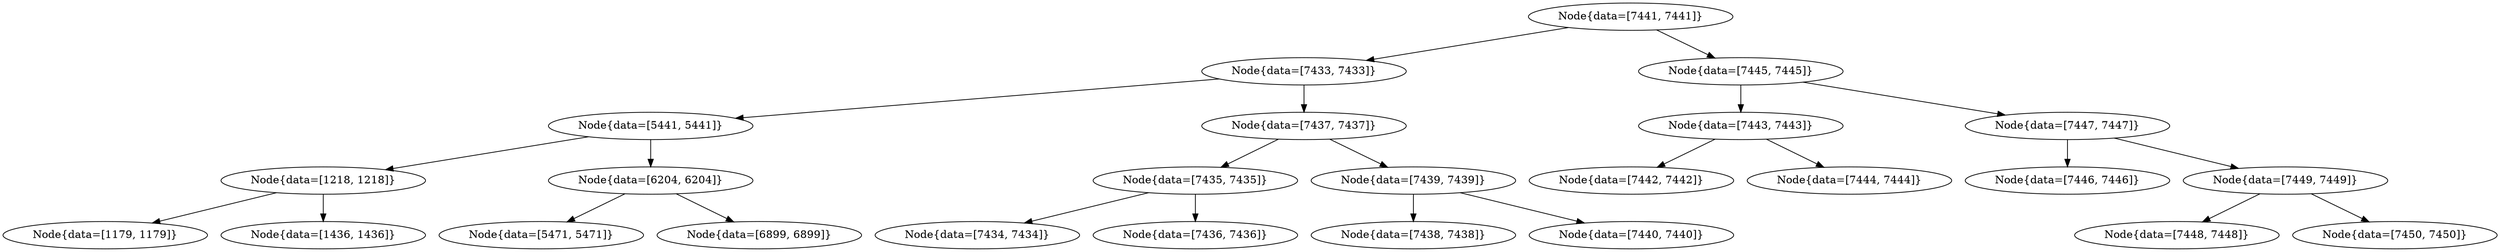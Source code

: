 digraph G{
528970519 [label="Node{data=[7441, 7441]}"]
528970519 -> 11594454
11594454 [label="Node{data=[7433, 7433]}"]
11594454 -> 1468264832
1468264832 [label="Node{data=[5441, 5441]}"]
1468264832 -> 357926028
357926028 [label="Node{data=[1218, 1218]}"]
357926028 -> 837698298
837698298 [label="Node{data=[1179, 1179]}"]
357926028 -> 915404875
915404875 [label="Node{data=[1436, 1436]}"]
1468264832 -> 2118652139
2118652139 [label="Node{data=[6204, 6204]}"]
2118652139 -> 1191217738
1191217738 [label="Node{data=[5471, 5471]}"]
2118652139 -> 79358402
79358402 [label="Node{data=[6899, 6899]}"]
11594454 -> 1295910078
1295910078 [label="Node{data=[7437, 7437]}"]
1295910078 -> 1942985402
1942985402 [label="Node{data=[7435, 7435]}"]
1942985402 -> 819858515
819858515 [label="Node{data=[7434, 7434]}"]
1942985402 -> 1677268851
1677268851 [label="Node{data=[7436, 7436]}"]
1295910078 -> 1591735366
1591735366 [label="Node{data=[7439, 7439]}"]
1591735366 -> 1363849069
1363849069 [label="Node{data=[7438, 7438]}"]
1591735366 -> 297180547
297180547 [label="Node{data=[7440, 7440]}"]
528970519 -> 979321417
979321417 [label="Node{data=[7445, 7445]}"]
979321417 -> 461634688
461634688 [label="Node{data=[7443, 7443]}"]
461634688 -> 523639130
523639130 [label="Node{data=[7442, 7442]}"]
461634688 -> 977913274
977913274 [label="Node{data=[7444, 7444]}"]
979321417 -> 2059699632
2059699632 [label="Node{data=[7447, 7447]}"]
2059699632 -> 2116485524
2116485524 [label="Node{data=[7446, 7446]}"]
2059699632 -> 1366571971
1366571971 [label="Node{data=[7449, 7449]}"]
1366571971 -> 627331138
627331138 [label="Node{data=[7448, 7448]}"]
1366571971 -> 2069080155
2069080155 [label="Node{data=[7450, 7450]}"]
}